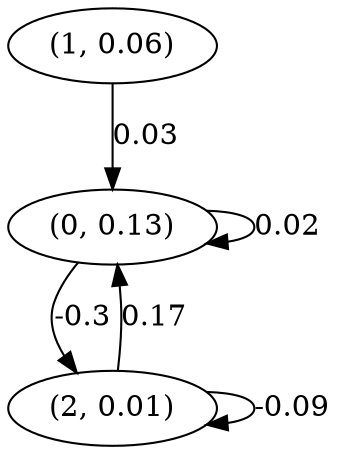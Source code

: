 digraph {
    0 [ label = "(0, 0.13)" ]
    1 [ label = "(1, 0.06)" ]
    2 [ label = "(2, 0.01)" ]
    0 -> 0 [ label = "0.02" ]
    2 -> 2 [ label = "-0.09" ]
    1 -> 0 [ label = "0.03" ]
    2 -> 0 [ label = "0.17" ]
    0 -> 2 [ label = "-0.3" ]
}


